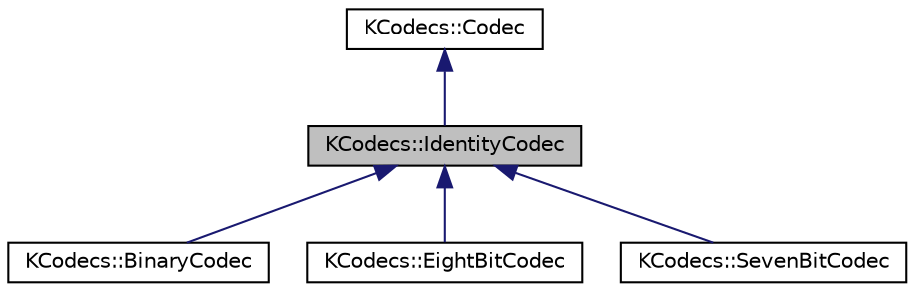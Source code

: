 digraph "KCodecs::IdentityCodec"
{
  edge [fontname="Helvetica",fontsize="10",labelfontname="Helvetica",labelfontsize="10"];
  node [fontname="Helvetica",fontsize="10",shape=record];
  Node0 [label="KCodecs::IdentityCodec",height=0.2,width=0.4,color="black", fillcolor="grey75", style="filled", fontcolor="black"];
  Node1 -> Node0 [dir="back",color="midnightblue",fontsize="10",style="solid",fontname="Helvetica"];
  Node1 [label="KCodecs::Codec",height=0.2,width=0.4,color="black", fillcolor="white", style="filled",URL="$classKCodecs_1_1Codec.html",tooltip="An abstract base class of codecs for common mail transfer encodings. "];
  Node0 -> Node2 [dir="back",color="midnightblue",fontsize="10",style="solid",fontname="Helvetica"];
  Node2 [label="KCodecs::BinaryCodec",height=0.2,width=0.4,color="black", fillcolor="white", style="filled",URL="$classKCodecs_1_1BinaryCodec.html",tooltip="A class representing the codec for eight-bit-binary. "];
  Node0 -> Node3 [dir="back",color="midnightblue",fontsize="10",style="solid",fontname="Helvetica"];
  Node3 [label="KCodecs::EightBitCodec",height=0.2,width=0.4,color="black", fillcolor="white", style="filled",URL="$classKCodecs_1_1EightBitCodec.html",tooltip="A class representing the codec for eight-bit-text. "];
  Node0 -> Node4 [dir="back",color="midnightblue",fontsize="10",style="solid",fontname="Helvetica"];
  Node4 [label="KCodecs::SevenBitCodec",height=0.2,width=0.4,color="black", fillcolor="white", style="filled",URL="$classKCodecs_1_1SevenBitCodec.html",tooltip="A class representing the codec for seven-bit-text. "];
}

